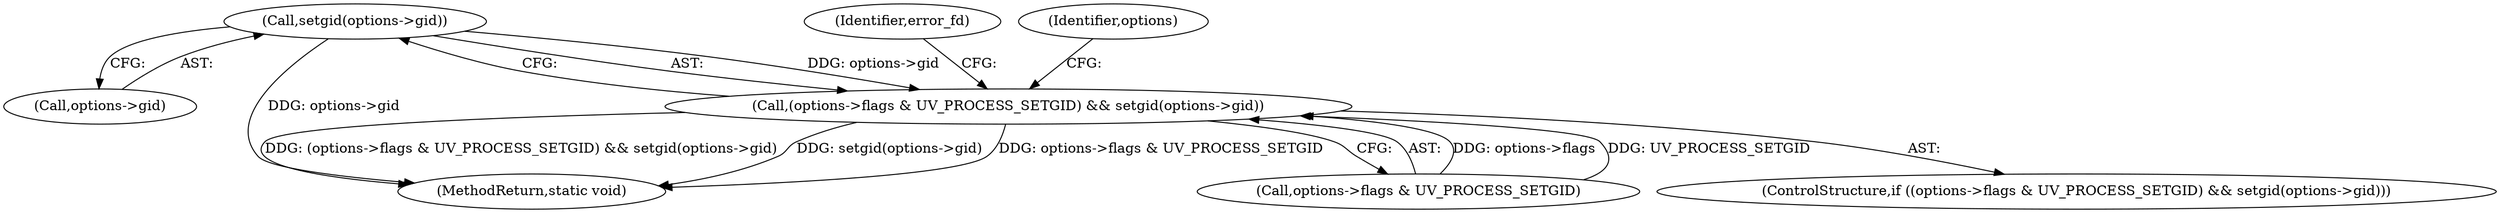 digraph "0_libuv_66ab38918c911bcff025562cf06237d7fedaba0c@pointer" {
"1000273" [label="(Call,setgid(options->gid))"];
"1000267" [label="(Call,(options->flags & UV_PROCESS_SETGID) && setgid(options->gid))"];
"1000274" [label="(Call,options->gid)"];
"1000267" [label="(Call,(options->flags & UV_PROCESS_SETGID) && setgid(options->gid))"];
"1000268" [label="(Call,options->flags & UV_PROCESS_SETGID)"];
"1000279" [label="(Identifier,error_fd)"];
"1000273" [label="(Call,setgid(options->gid))"];
"1000333" [label="(MethodReturn,static void)"];
"1000290" [label="(Identifier,options)"];
"1000266" [label="(ControlStructure,if ((options->flags & UV_PROCESS_SETGID) && setgid(options->gid)))"];
"1000273" -> "1000267"  [label="AST: "];
"1000273" -> "1000274"  [label="CFG: "];
"1000274" -> "1000273"  [label="AST: "];
"1000267" -> "1000273"  [label="CFG: "];
"1000273" -> "1000333"  [label="DDG: options->gid"];
"1000273" -> "1000267"  [label="DDG: options->gid"];
"1000267" -> "1000266"  [label="AST: "];
"1000267" -> "1000268"  [label="CFG: "];
"1000268" -> "1000267"  [label="AST: "];
"1000279" -> "1000267"  [label="CFG: "];
"1000290" -> "1000267"  [label="CFG: "];
"1000267" -> "1000333"  [label="DDG: options->flags & UV_PROCESS_SETGID"];
"1000267" -> "1000333"  [label="DDG: (options->flags & UV_PROCESS_SETGID) && setgid(options->gid)"];
"1000267" -> "1000333"  [label="DDG: setgid(options->gid)"];
"1000268" -> "1000267"  [label="DDG: options->flags"];
"1000268" -> "1000267"  [label="DDG: UV_PROCESS_SETGID"];
}
